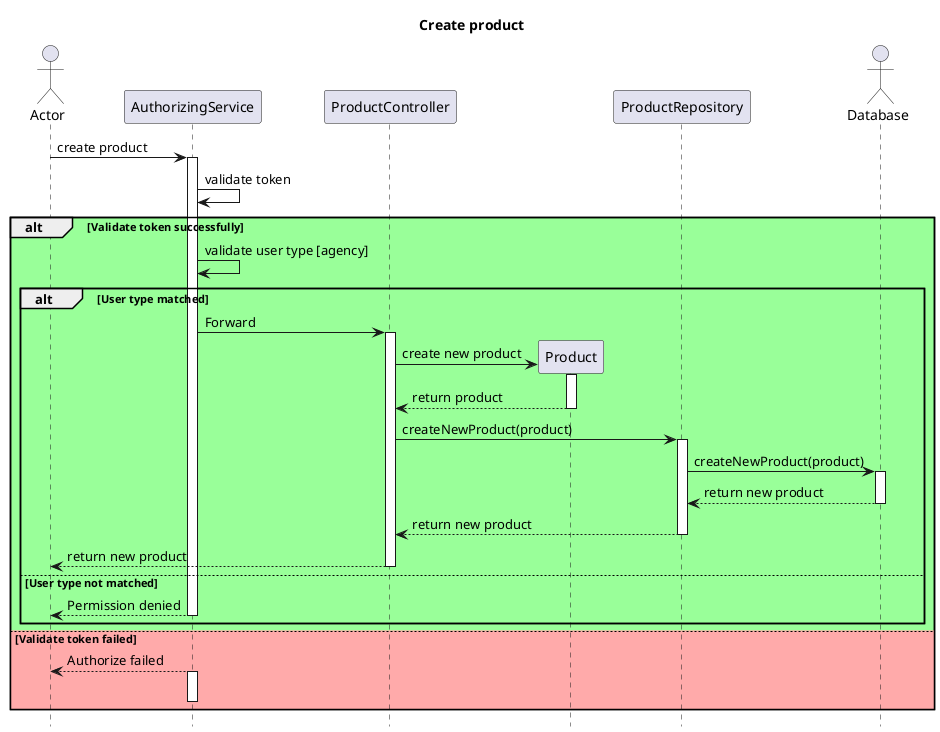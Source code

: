 @startuml create-product
hide footbox
title Create product

actor Actor as actor
participant AuthorizingService as authService
participant ProductController as prdController
participant Product as product
participant ProductRepository as prdRepo

actor Database as database

actor -> authService : create product
activate authService
authService -> authService : validate token
alt #99FF99 Validate token successfully
authService -> authService : validate user type [agency]
    alt User type matched
    authService -> prdController : Forward
    activate prdController
    create product
    prdController -> product : create new product
    activate product
    product --> prdController : return product
    deactivate product
    prdController -> prdRepo : createNewProduct(product)
    activate prdRepo
    prdRepo -> database : createNewProduct(product)
    activate database
    database --> prdRepo : return new product
    deactivate database
    prdRepo --> prdController : return new product
    deactivate prdRepo
    prdController --> actor : return new product
    deactivate prdController
    else User type not matched
    authService --> actor : Permission denied
    deactivate authService
    end
else #FFAAAA Validate token failed
authService --> actor : Authorize failed
activate authService
deactivate authService
end
@enduml